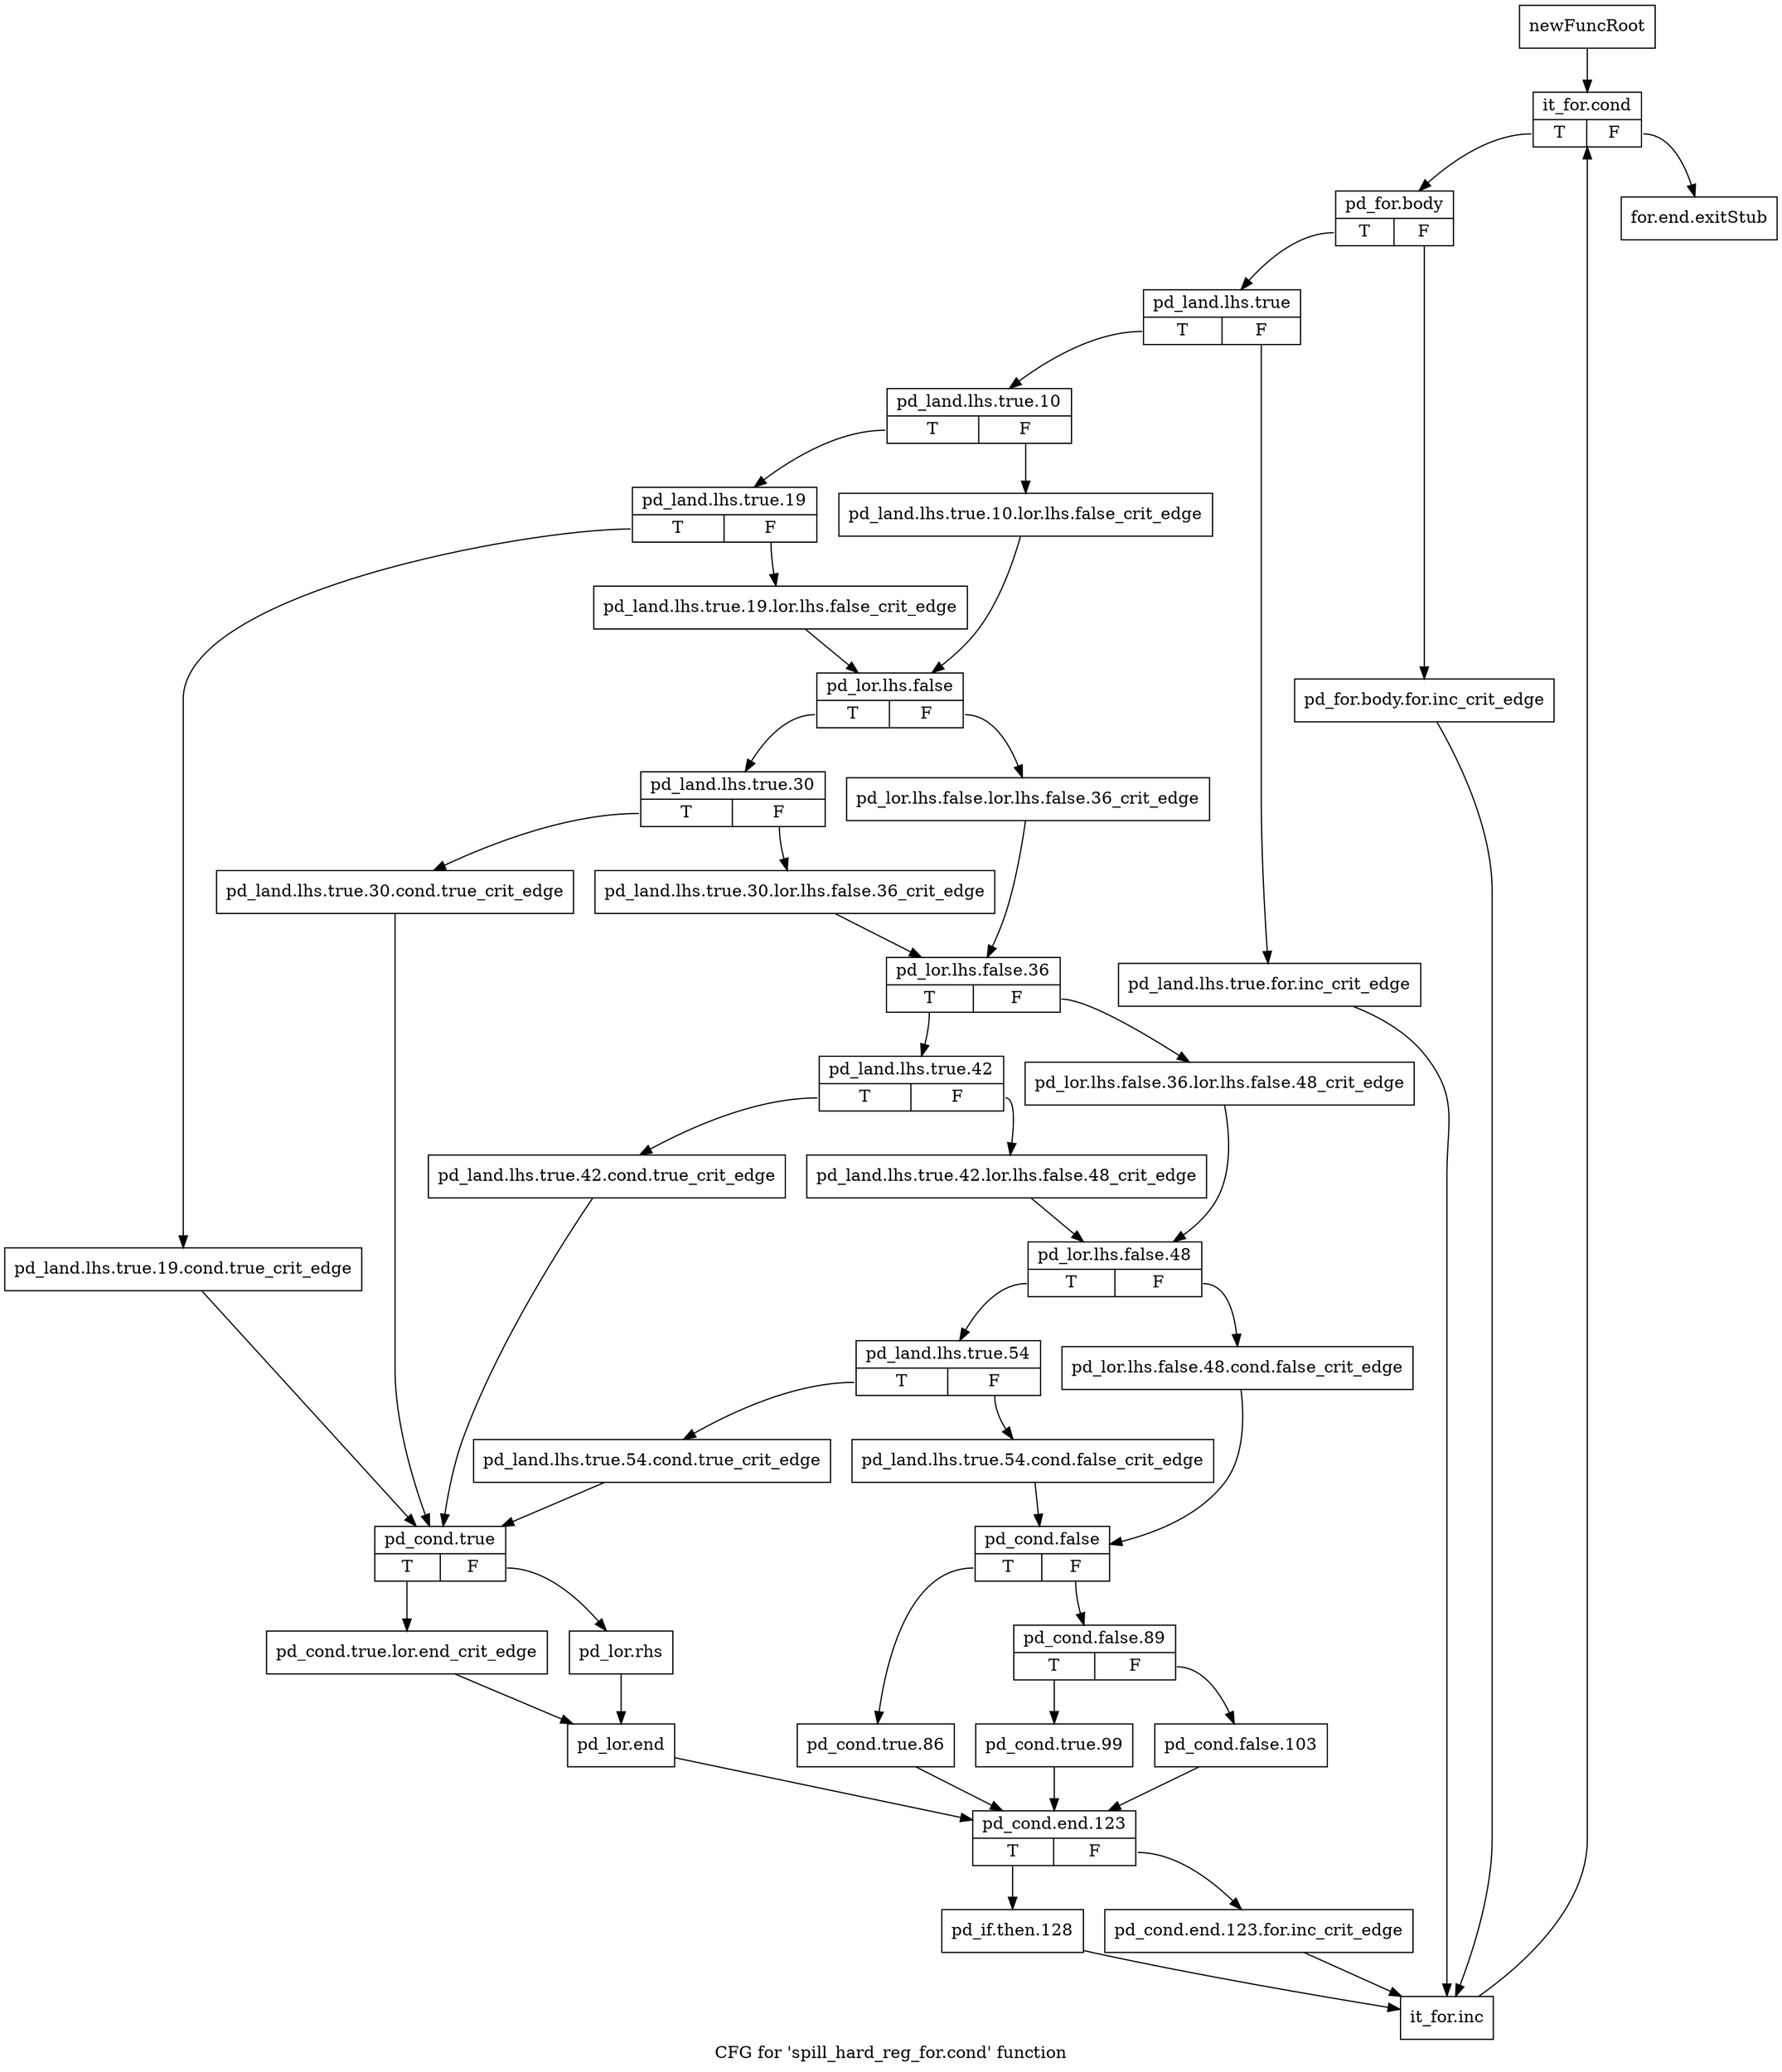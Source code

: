 digraph "CFG for 'spill_hard_reg_for.cond' function" {
	label="CFG for 'spill_hard_reg_for.cond' function";

	Node0xbde7f30 [shape=record,label="{newFuncRoot}"];
	Node0xbde7f30 -> Node0xbdeb760;
	Node0xbdeb710 [shape=record,label="{for.end.exitStub}"];
	Node0xbdeb760 [shape=record,label="{it_for.cond|{<s0>T|<s1>F}}"];
	Node0xbdeb760:s0 -> Node0xbdeb7b0;
	Node0xbdeb760:s1 -> Node0xbdeb710;
	Node0xbdeb7b0 [shape=record,label="{pd_for.body|{<s0>T|<s1>F}}"];
	Node0xbdeb7b0:s0 -> Node0xbdec230;
	Node0xbdeb7b0:s1 -> Node0xbdec1e0;
	Node0xbdec1e0 [shape=record,label="{pd_for.body.for.inc_crit_edge}"];
	Node0xbdec1e0 -> Node0xbdeccd0;
	Node0xbdec230 [shape=record,label="{pd_land.lhs.true|{<s0>T|<s1>F}}"];
	Node0xbdec230:s0 -> Node0xbdec2d0;
	Node0xbdec230:s1 -> Node0xbdec280;
	Node0xbdec280 [shape=record,label="{pd_land.lhs.true.for.inc_crit_edge}"];
	Node0xbdec280 -> Node0xbdeccd0;
	Node0xbdec2d0 [shape=record,label="{pd_land.lhs.true.10|{<s0>T|<s1>F}}"];
	Node0xbdec2d0:s0 -> Node0xbdec370;
	Node0xbdec2d0:s1 -> Node0xbdec320;
	Node0xbdec320 [shape=record,label="{pd_land.lhs.true.10.lor.lhs.false_crit_edge}"];
	Node0xbdec320 -> Node0xbdec410;
	Node0xbdec370 [shape=record,label="{pd_land.lhs.true.19|{<s0>T|<s1>F}}"];
	Node0xbdec370:s0 -> Node0xbdeca50;
	Node0xbdec370:s1 -> Node0xbdec3c0;
	Node0xbdec3c0 [shape=record,label="{pd_land.lhs.true.19.lor.lhs.false_crit_edge}"];
	Node0xbdec3c0 -> Node0xbdec410;
	Node0xbdec410 [shape=record,label="{pd_lor.lhs.false|{<s0>T|<s1>F}}"];
	Node0xbdec410:s0 -> Node0xbdec4b0;
	Node0xbdec410:s1 -> Node0xbdec460;
	Node0xbdec460 [shape=record,label="{pd_lor.lhs.false.lor.lhs.false.36_crit_edge}"];
	Node0xbdec460 -> Node0xbdec550;
	Node0xbdec4b0 [shape=record,label="{pd_land.lhs.true.30|{<s0>T|<s1>F}}"];
	Node0xbdec4b0:s0 -> Node0xbdeca00;
	Node0xbdec4b0:s1 -> Node0xbdec500;
	Node0xbdec500 [shape=record,label="{pd_land.lhs.true.30.lor.lhs.false.36_crit_edge}"];
	Node0xbdec500 -> Node0xbdec550;
	Node0xbdec550 [shape=record,label="{pd_lor.lhs.false.36|{<s0>T|<s1>F}}"];
	Node0xbdec550:s0 -> Node0xbdec5f0;
	Node0xbdec550:s1 -> Node0xbdec5a0;
	Node0xbdec5a0 [shape=record,label="{pd_lor.lhs.false.36.lor.lhs.false.48_crit_edge}"];
	Node0xbdec5a0 -> Node0xbdec690;
	Node0xbdec5f0 [shape=record,label="{pd_land.lhs.true.42|{<s0>T|<s1>F}}"];
	Node0xbdec5f0:s0 -> Node0xbdec9b0;
	Node0xbdec5f0:s1 -> Node0xbdec640;
	Node0xbdec640 [shape=record,label="{pd_land.lhs.true.42.lor.lhs.false.48_crit_edge}"];
	Node0xbdec640 -> Node0xbdec690;
	Node0xbdec690 [shape=record,label="{pd_lor.lhs.false.48|{<s0>T|<s1>F}}"];
	Node0xbdec690:s0 -> Node0xbdec730;
	Node0xbdec690:s1 -> Node0xbdec6e0;
	Node0xbdec6e0 [shape=record,label="{pd_lor.lhs.false.48.cond.false_crit_edge}"];
	Node0xbdec6e0 -> Node0xbdec7d0;
	Node0xbdec730 [shape=record,label="{pd_land.lhs.true.54|{<s0>T|<s1>F}}"];
	Node0xbdec730:s0 -> Node0xbdec960;
	Node0xbdec730:s1 -> Node0xbdec780;
	Node0xbdec780 [shape=record,label="{pd_land.lhs.true.54.cond.false_crit_edge}"];
	Node0xbdec780 -> Node0xbdec7d0;
	Node0xbdec7d0 [shape=record,label="{pd_cond.false|{<s0>T|<s1>F}}"];
	Node0xbdec7d0:s0 -> Node0xbdec910;
	Node0xbdec7d0:s1 -> Node0xbdec820;
	Node0xbdec820 [shape=record,label="{pd_cond.false.89|{<s0>T|<s1>F}}"];
	Node0xbdec820:s0 -> Node0xbdec8c0;
	Node0xbdec820:s1 -> Node0xbdec870;
	Node0xbdec870 [shape=record,label="{pd_cond.false.103}"];
	Node0xbdec870 -> Node0xbdecbe0;
	Node0xbdec8c0 [shape=record,label="{pd_cond.true.99}"];
	Node0xbdec8c0 -> Node0xbdecbe0;
	Node0xbdec910 [shape=record,label="{pd_cond.true.86}"];
	Node0xbdec910 -> Node0xbdecbe0;
	Node0xbdec960 [shape=record,label="{pd_land.lhs.true.54.cond.true_crit_edge}"];
	Node0xbdec960 -> Node0xbdecaa0;
	Node0xbdec9b0 [shape=record,label="{pd_land.lhs.true.42.cond.true_crit_edge}"];
	Node0xbdec9b0 -> Node0xbdecaa0;
	Node0xbdeca00 [shape=record,label="{pd_land.lhs.true.30.cond.true_crit_edge}"];
	Node0xbdeca00 -> Node0xbdecaa0;
	Node0xbdeca50 [shape=record,label="{pd_land.lhs.true.19.cond.true_crit_edge}"];
	Node0xbdeca50 -> Node0xbdecaa0;
	Node0xbdecaa0 [shape=record,label="{pd_cond.true|{<s0>T|<s1>F}}"];
	Node0xbdecaa0:s0 -> Node0xbdecb40;
	Node0xbdecaa0:s1 -> Node0xbdecaf0;
	Node0xbdecaf0 [shape=record,label="{pd_lor.rhs}"];
	Node0xbdecaf0 -> Node0xbdecb90;
	Node0xbdecb40 [shape=record,label="{pd_cond.true.lor.end_crit_edge}"];
	Node0xbdecb40 -> Node0xbdecb90;
	Node0xbdecb90 [shape=record,label="{pd_lor.end}"];
	Node0xbdecb90 -> Node0xbdecbe0;
	Node0xbdecbe0 [shape=record,label="{pd_cond.end.123|{<s0>T|<s1>F}}"];
	Node0xbdecbe0:s0 -> Node0xbdecc80;
	Node0xbdecbe0:s1 -> Node0xbdecc30;
	Node0xbdecc30 [shape=record,label="{pd_cond.end.123.for.inc_crit_edge}"];
	Node0xbdecc30 -> Node0xbdeccd0;
	Node0xbdecc80 [shape=record,label="{pd_if.then.128}"];
	Node0xbdecc80 -> Node0xbdeccd0;
	Node0xbdeccd0 [shape=record,label="{it_for.inc}"];
	Node0xbdeccd0 -> Node0xbdeb760;
}
